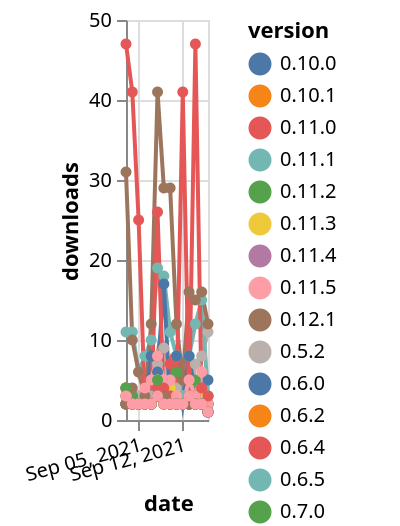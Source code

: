 {"$schema": "https://vega.github.io/schema/vega-lite/v5.json", "description": "A simple bar chart with embedded data.", "data": {"values": [{"date": "2021-09-03", "total": 1362, "delta": 3, "version": "0.11.3"}, {"date": "2021-09-04", "total": 1364, "delta": 2, "version": "0.11.3"}, {"date": "2021-09-05", "total": 1366, "delta": 2, "version": "0.11.3"}, {"date": "2021-09-06", "total": 1368, "delta": 2, "version": "0.11.3"}, {"date": "2021-09-07", "total": 1370, "delta": 2, "version": "0.11.3"}, {"date": "2021-09-08", "total": 1373, "delta": 3, "version": "0.11.3"}, {"date": "2021-09-09", "total": 1376, "delta": 3, "version": "0.11.3"}, {"date": "2021-09-10", "total": 1378, "delta": 2, "version": "0.11.3"}, {"date": "2021-09-11", "total": 1380, "delta": 2, "version": "0.11.3"}, {"date": "2021-09-12", "total": 1382, "delta": 2, "version": "0.11.3"}, {"date": "2021-09-13", "total": 1384, "delta": 2, "version": "0.11.3"}, {"date": "2021-09-14", "total": 1386, "delta": 2, "version": "0.11.3"}, {"date": "2021-09-15", "total": 1388, "delta": 2, "version": "0.11.3"}, {"date": "2021-09-16", "total": 1389, "delta": 1, "version": "0.11.3"}, {"date": "2021-09-03", "total": 2016, "delta": 2, "version": "0.6.4"}, {"date": "2021-09-04", "total": 2018, "delta": 2, "version": "0.6.4"}, {"date": "2021-09-05", "total": 2020, "delta": 2, "version": "0.6.4"}, {"date": "2021-09-06", "total": 2022, "delta": 2, "version": "0.6.4"}, {"date": "2021-09-07", "total": 2024, "delta": 2, "version": "0.6.4"}, {"date": "2021-09-08", "total": 2027, "delta": 3, "version": "0.6.4"}, {"date": "2021-09-09", "total": 2031, "delta": 4, "version": "0.6.4"}, {"date": "2021-09-10", "total": 2033, "delta": 2, "version": "0.6.4"}, {"date": "2021-09-11", "total": 2035, "delta": 2, "version": "0.6.4"}, {"date": "2021-09-12", "total": 2037, "delta": 2, "version": "0.6.4"}, {"date": "2021-09-13", "total": 2039, "delta": 2, "version": "0.6.4"}, {"date": "2021-09-14", "total": 2041, "delta": 2, "version": "0.6.4"}, {"date": "2021-09-15", "total": 2043, "delta": 2, "version": "0.6.4"}, {"date": "2021-09-16", "total": 2044, "delta": 1, "version": "0.6.4"}, {"date": "2021-09-03", "total": 1585, "delta": 2, "version": "0.10.1"}, {"date": "2021-09-04", "total": 1587, "delta": 2, "version": "0.10.1"}, {"date": "2021-09-05", "total": 1589, "delta": 2, "version": "0.10.1"}, {"date": "2021-09-06", "total": 1591, "delta": 2, "version": "0.10.1"}, {"date": "2021-09-07", "total": 1593, "delta": 2, "version": "0.10.1"}, {"date": "2021-09-08", "total": 1596, "delta": 3, "version": "0.10.1"}, {"date": "2021-09-09", "total": 1599, "delta": 3, "version": "0.10.1"}, {"date": "2021-09-10", "total": 1601, "delta": 2, "version": "0.10.1"}, {"date": "2021-09-11", "total": 1603, "delta": 2, "version": "0.10.1"}, {"date": "2021-09-12", "total": 1605, "delta": 2, "version": "0.10.1"}, {"date": "2021-09-13", "total": 1607, "delta": 2, "version": "0.10.1"}, {"date": "2021-09-14", "total": 1610, "delta": 3, "version": "0.10.1"}, {"date": "2021-09-15", "total": 1612, "delta": 2, "version": "0.10.1"}, {"date": "2021-09-16", "total": 1614, "delta": 2, "version": "0.10.1"}, {"date": "2021-09-03", "total": 1109, "delta": 2, "version": "1.1.3"}, {"date": "2021-09-04", "total": 1112, "delta": 3, "version": "1.1.3"}, {"date": "2021-09-05", "total": 1114, "delta": 2, "version": "1.1.3"}, {"date": "2021-09-06", "total": 1116, "delta": 2, "version": "1.1.3"}, {"date": "2021-09-07", "total": 1118, "delta": 2, "version": "1.1.3"}, {"date": "2021-09-08", "total": 1123, "delta": 5, "version": "1.1.3"}, {"date": "2021-09-09", "total": 1125, "delta": 2, "version": "1.1.3"}, {"date": "2021-09-10", "total": 1127, "delta": 2, "version": "1.1.3"}, {"date": "2021-09-11", "total": 1129, "delta": 2, "version": "1.1.3"}, {"date": "2021-09-12", "total": 1131, "delta": 2, "version": "1.1.3"}, {"date": "2021-09-13", "total": 1133, "delta": 2, "version": "1.1.3"}, {"date": "2021-09-14", "total": 1135, "delta": 2, "version": "1.1.3"}, {"date": "2021-09-15", "total": 1137, "delta": 2, "version": "1.1.3"}, {"date": "2021-09-16", "total": 1139, "delta": 2, "version": "1.1.3"}, {"date": "2021-09-03", "total": 1831, "delta": 3, "version": "0.9.2"}, {"date": "2021-09-04", "total": 1833, "delta": 2, "version": "0.9.2"}, {"date": "2021-09-05", "total": 1835, "delta": 2, "version": "0.9.2"}, {"date": "2021-09-06", "total": 1837, "delta": 2, "version": "0.9.2"}, {"date": "2021-09-07", "total": 1839, "delta": 2, "version": "0.9.2"}, {"date": "2021-09-08", "total": 1842, "delta": 3, "version": "0.9.2"}, {"date": "2021-09-09", "total": 1845, "delta": 3, "version": "0.9.2"}, {"date": "2021-09-10", "total": 1848, "delta": 3, "version": "0.9.2"}, {"date": "2021-09-11", "total": 1850, "delta": 2, "version": "0.9.2"}, {"date": "2021-09-12", "total": 1852, "delta": 2, "version": "0.9.2"}, {"date": "2021-09-13", "total": 1854, "delta": 2, "version": "0.9.2"}, {"date": "2021-09-14", "total": 1856, "delta": 2, "version": "0.9.2"}, {"date": "2021-09-15", "total": 1858, "delta": 2, "version": "0.9.2"}, {"date": "2021-09-16", "total": 1860, "delta": 2, "version": "0.9.2"}, {"date": "2021-09-03", "total": 2226, "delta": 3, "version": "0.5.2"}, {"date": "2021-09-04", "total": 2228, "delta": 2, "version": "0.5.2"}, {"date": "2021-09-05", "total": 2230, "delta": 2, "version": "0.5.2"}, {"date": "2021-09-06", "total": 2232, "delta": 2, "version": "0.5.2"}, {"date": "2021-09-07", "total": 2234, "delta": 2, "version": "0.5.2"}, {"date": "2021-09-08", "total": 2237, "delta": 3, "version": "0.5.2"}, {"date": "2021-09-09", "total": 2241, "delta": 4, "version": "0.5.2"}, {"date": "2021-09-10", "total": 2243, "delta": 2, "version": "0.5.2"}, {"date": "2021-09-11", "total": 2245, "delta": 2, "version": "0.5.2"}, {"date": "2021-09-12", "total": 2248, "delta": 3, "version": "0.5.2"}, {"date": "2021-09-13", "total": 2251, "delta": 3, "version": "0.5.2"}, {"date": "2021-09-14", "total": 2253, "delta": 2, "version": "0.5.2"}, {"date": "2021-09-15", "total": 2255, "delta": 2, "version": "0.5.2"}, {"date": "2021-09-16", "total": 2256, "delta": 1, "version": "0.5.2"}, {"date": "2021-09-03", "total": 1401, "delta": 2, "version": "0.11.4"}, {"date": "2021-09-04", "total": 1403, "delta": 2, "version": "0.11.4"}, {"date": "2021-09-05", "total": 1405, "delta": 2, "version": "0.11.4"}, {"date": "2021-09-06", "total": 1407, "delta": 2, "version": "0.11.4"}, {"date": "2021-09-07", "total": 1409, "delta": 2, "version": "0.11.4"}, {"date": "2021-09-08", "total": 1412, "delta": 3, "version": "0.11.4"}, {"date": "2021-09-09", "total": 1415, "delta": 3, "version": "0.11.4"}, {"date": "2021-09-10", "total": 1417, "delta": 2, "version": "0.11.4"}, {"date": "2021-09-11", "total": 1419, "delta": 2, "version": "0.11.4"}, {"date": "2021-09-12", "total": 1421, "delta": 2, "version": "0.11.4"}, {"date": "2021-09-13", "total": 1423, "delta": 2, "version": "0.11.4"}, {"date": "2021-09-14", "total": 1425, "delta": 2, "version": "0.11.4"}, {"date": "2021-09-15", "total": 1428, "delta": 3, "version": "0.11.4"}, {"date": "2021-09-16", "total": 1429, "delta": 1, "version": "0.11.4"}, {"date": "2021-09-03", "total": 371, "delta": 3, "version": "1.3.0"}, {"date": "2021-09-04", "total": 373, "delta": 2, "version": "1.3.0"}, {"date": "2021-09-05", "total": 375, "delta": 2, "version": "1.3.0"}, {"date": "2021-09-06", "total": 377, "delta": 2, "version": "1.3.0"}, {"date": "2021-09-07", "total": 379, "delta": 2, "version": "1.3.0"}, {"date": "2021-09-08", "total": 382, "delta": 3, "version": "1.3.0"}, {"date": "2021-09-09", "total": 384, "delta": 2, "version": "1.3.0"}, {"date": "2021-09-10", "total": 386, "delta": 2, "version": "1.3.0"}, {"date": "2021-09-11", "total": 388, "delta": 2, "version": "1.3.0"}, {"date": "2021-09-12", "total": 390, "delta": 2, "version": "1.3.0"}, {"date": "2021-09-13", "total": 392, "delta": 2, "version": "1.3.0"}, {"date": "2021-09-14", "total": 394, "delta": 2, "version": "1.3.0"}, {"date": "2021-09-15", "total": 396, "delta": 2, "version": "1.3.0"}, {"date": "2021-09-16", "total": 397, "delta": 1, "version": "1.3.0"}, {"date": "2021-09-03", "total": 2582, "delta": 4, "version": "1.0.1"}, {"date": "2021-09-04", "total": 2584, "delta": 2, "version": "1.0.1"}, {"date": "2021-09-05", "total": 2586, "delta": 2, "version": "1.0.1"}, {"date": "2021-09-06", "total": 2588, "delta": 2, "version": "1.0.1"}, {"date": "2021-09-07", "total": 2590, "delta": 2, "version": "1.0.1"}, {"date": "2021-09-08", "total": 2593, "delta": 3, "version": "1.0.1"}, {"date": "2021-09-09", "total": 2596, "delta": 3, "version": "1.0.1"}, {"date": "2021-09-10", "total": 2603, "delta": 7, "version": "1.0.1"}, {"date": "2021-09-11", "total": 2605, "delta": 2, "version": "1.0.1"}, {"date": "2021-09-12", "total": 2607, "delta": 2, "version": "1.0.1"}, {"date": "2021-09-13", "total": 2609, "delta": 2, "version": "1.0.1"}, {"date": "2021-09-14", "total": 2611, "delta": 2, "version": "1.0.1"}, {"date": "2021-09-15", "total": 2613, "delta": 2, "version": "1.0.1"}, {"date": "2021-09-16", "total": 2614, "delta": 1, "version": "1.0.1"}, {"date": "2021-09-03", "total": 1115, "delta": 2, "version": "1.0.0"}, {"date": "2021-09-04", "total": 1117, "delta": 2, "version": "1.0.0"}, {"date": "2021-09-05", "total": 1119, "delta": 2, "version": "1.0.0"}, {"date": "2021-09-06", "total": 1121, "delta": 2, "version": "1.0.0"}, {"date": "2021-09-07", "total": 1123, "delta": 2, "version": "1.0.0"}, {"date": "2021-09-08", "total": 1126, "delta": 3, "version": "1.0.0"}, {"date": "2021-09-09", "total": 1129, "delta": 3, "version": "1.0.0"}, {"date": "2021-09-10", "total": 1131, "delta": 2, "version": "1.0.0"}, {"date": "2021-09-11", "total": 1133, "delta": 2, "version": "1.0.0"}, {"date": "2021-09-12", "total": 1135, "delta": 2, "version": "1.0.0"}, {"date": "2021-09-13", "total": 1137, "delta": 2, "version": "1.0.0"}, {"date": "2021-09-14", "total": 1139, "delta": 2, "version": "1.0.0"}, {"date": "2021-09-15", "total": 1141, "delta": 2, "version": "1.0.0"}, {"date": "2021-09-16", "total": 1142, "delta": 1, "version": "1.0.0"}, {"date": "2021-09-03", "total": 2281, "delta": 2, "version": "0.7.0"}, {"date": "2021-09-04", "total": 2283, "delta": 2, "version": "0.7.0"}, {"date": "2021-09-05", "total": 2285, "delta": 2, "version": "0.7.0"}, {"date": "2021-09-06", "total": 2287, "delta": 2, "version": "0.7.0"}, {"date": "2021-09-07", "total": 2290, "delta": 3, "version": "0.7.0"}, {"date": "2021-09-08", "total": 2294, "delta": 4, "version": "0.7.0"}, {"date": "2021-09-09", "total": 2298, "delta": 4, "version": "0.7.0"}, {"date": "2021-09-10", "total": 2300, "delta": 2, "version": "0.7.0"}, {"date": "2021-09-11", "total": 2302, "delta": 2, "version": "0.7.0"}, {"date": "2021-09-12", "total": 2304, "delta": 2, "version": "0.7.0"}, {"date": "2021-09-13", "total": 2306, "delta": 2, "version": "0.7.0"}, {"date": "2021-09-14", "total": 2308, "delta": 2, "version": "0.7.0"}, {"date": "2021-09-15", "total": 2310, "delta": 2, "version": "0.7.0"}, {"date": "2021-09-16", "total": 2313, "delta": 3, "version": "0.7.0"}, {"date": "2021-09-03", "total": 513, "delta": 3, "version": "1.3.3"}, {"date": "2021-09-04", "total": 515, "delta": 2, "version": "1.3.3"}, {"date": "2021-09-05", "total": 517, "delta": 2, "version": "1.3.3"}, {"date": "2021-09-06", "total": 520, "delta": 3, "version": "1.3.3"}, {"date": "2021-09-07", "total": 522, "delta": 2, "version": "1.3.3"}, {"date": "2021-09-08", "total": 525, "delta": 3, "version": "1.3.3"}, {"date": "2021-09-09", "total": 527, "delta": 2, "version": "1.3.3"}, {"date": "2021-09-10", "total": 529, "delta": 2, "version": "1.3.3"}, {"date": "2021-09-11", "total": 532, "delta": 3, "version": "1.3.3"}, {"date": "2021-09-12", "total": 534, "delta": 2, "version": "1.3.3"}, {"date": "2021-09-13", "total": 536, "delta": 2, "version": "1.3.3"}, {"date": "2021-09-14", "total": 538, "delta": 2, "version": "1.3.3"}, {"date": "2021-09-15", "total": 540, "delta": 2, "version": "1.3.3"}, {"date": "2021-09-16", "total": 541, "delta": 1, "version": "1.3.3"}, {"date": "2021-09-03", "total": 2178, "delta": 3, "version": "0.8.1"}, {"date": "2021-09-04", "total": 2180, "delta": 2, "version": "0.8.1"}, {"date": "2021-09-05", "total": 2182, "delta": 2, "version": "0.8.1"}, {"date": "2021-09-06", "total": 2184, "delta": 2, "version": "0.8.1"}, {"date": "2021-09-07", "total": 2186, "delta": 2, "version": "0.8.1"}, {"date": "2021-09-08", "total": 2190, "delta": 4, "version": "0.8.1"}, {"date": "2021-09-09", "total": 2194, "delta": 4, "version": "0.8.1"}, {"date": "2021-09-10", "total": 2196, "delta": 2, "version": "0.8.1"}, {"date": "2021-09-11", "total": 2198, "delta": 2, "version": "0.8.1"}, {"date": "2021-09-12", "total": 2200, "delta": 2, "version": "0.8.1"}, {"date": "2021-09-13", "total": 2202, "delta": 2, "version": "0.8.1"}, {"date": "2021-09-14", "total": 2204, "delta": 2, "version": "0.8.1"}, {"date": "2021-09-15", "total": 2207, "delta": 3, "version": "0.8.1"}, {"date": "2021-09-16", "total": 2209, "delta": 2, "version": "0.8.1"}, {"date": "2021-09-03", "total": 2139, "delta": 2, "version": "0.12.1"}, {"date": "2021-09-04", "total": 2141, "delta": 2, "version": "0.12.1"}, {"date": "2021-09-05", "total": 2143, "delta": 2, "version": "0.12.1"}, {"date": "2021-09-06", "total": 2145, "delta": 2, "version": "0.12.1"}, {"date": "2021-09-07", "total": 2147, "delta": 2, "version": "0.12.1"}, {"date": "2021-09-08", "total": 2150, "delta": 3, "version": "0.12.1"}, {"date": "2021-09-09", "total": 2153, "delta": 3, "version": "0.12.1"}, {"date": "2021-09-10", "total": 2155, "delta": 2, "version": "0.12.1"}, {"date": "2021-09-11", "total": 2157, "delta": 2, "version": "0.12.1"}, {"date": "2021-09-12", "total": 2159, "delta": 2, "version": "0.12.1"}, {"date": "2021-09-13", "total": 2161, "delta": 2, "version": "0.12.1"}, {"date": "2021-09-14", "total": 2164, "delta": 3, "version": "0.12.1"}, {"date": "2021-09-15", "total": 2168, "delta": 4, "version": "0.12.1"}, {"date": "2021-09-16", "total": 2170, "delta": 2, "version": "0.12.1"}, {"date": "2021-09-03", "total": 1574, "delta": 2, "version": "0.11.2"}, {"date": "2021-09-04", "total": 1576, "delta": 2, "version": "0.11.2"}, {"date": "2021-09-05", "total": 1578, "delta": 2, "version": "0.11.2"}, {"date": "2021-09-06", "total": 1580, "delta": 2, "version": "0.11.2"}, {"date": "2021-09-07", "total": 1582, "delta": 2, "version": "0.11.2"}, {"date": "2021-09-08", "total": 1585, "delta": 3, "version": "0.11.2"}, {"date": "2021-09-09", "total": 1588, "delta": 3, "version": "0.11.2"}, {"date": "2021-09-10", "total": 1590, "delta": 2, "version": "0.11.2"}, {"date": "2021-09-11", "total": 1592, "delta": 2, "version": "0.11.2"}, {"date": "2021-09-12", "total": 1594, "delta": 2, "version": "0.11.2"}, {"date": "2021-09-13", "total": 1596, "delta": 2, "version": "0.11.2"}, {"date": "2021-09-14", "total": 1598, "delta": 2, "version": "0.11.2"}, {"date": "2021-09-15", "total": 1601, "delta": 3, "version": "0.11.2"}, {"date": "2021-09-16", "total": 1602, "delta": 1, "version": "0.11.2"}, {"date": "2021-09-03", "total": 532, "delta": 3, "version": "1.4.1"}, {"date": "2021-09-04", "total": 535, "delta": 3, "version": "1.4.1"}, {"date": "2021-09-05", "total": 538, "delta": 3, "version": "1.4.1"}, {"date": "2021-09-06", "total": 540, "delta": 2, "version": "1.4.1"}, {"date": "2021-09-07", "total": 542, "delta": 2, "version": "1.4.1"}, {"date": "2021-09-08", "total": 547, "delta": 5, "version": "1.4.1"}, {"date": "2021-09-09", "total": 550, "delta": 3, "version": "1.4.1"}, {"date": "2021-09-10", "total": 552, "delta": 2, "version": "1.4.1"}, {"date": "2021-09-11", "total": 554, "delta": 2, "version": "1.4.1"}, {"date": "2021-09-12", "total": 556, "delta": 2, "version": "1.4.1"}, {"date": "2021-09-13", "total": 558, "delta": 2, "version": "1.4.1"}, {"date": "2021-09-14", "total": 560, "delta": 2, "version": "1.4.1"}, {"date": "2021-09-15", "total": 563, "delta": 3, "version": "1.4.1"}, {"date": "2021-09-16", "total": 565, "delta": 2, "version": "1.4.1"}, {"date": "2021-09-03", "total": 2355, "delta": 2, "version": "0.10.0"}, {"date": "2021-09-04", "total": 2357, "delta": 2, "version": "0.10.0"}, {"date": "2021-09-05", "total": 2359, "delta": 2, "version": "0.10.0"}, {"date": "2021-09-06", "total": 2361, "delta": 2, "version": "0.10.0"}, {"date": "2021-09-07", "total": 2364, "delta": 3, "version": "0.10.0"}, {"date": "2021-09-08", "total": 2368, "delta": 4, "version": "0.10.0"}, {"date": "2021-09-09", "total": 2372, "delta": 4, "version": "0.10.0"}, {"date": "2021-09-10", "total": 2374, "delta": 2, "version": "0.10.0"}, {"date": "2021-09-11", "total": 2376, "delta": 2, "version": "0.10.0"}, {"date": "2021-09-12", "total": 2378, "delta": 2, "version": "0.10.0"}, {"date": "2021-09-13", "total": 2380, "delta": 2, "version": "0.10.0"}, {"date": "2021-09-14", "total": 2382, "delta": 2, "version": "0.10.0"}, {"date": "2021-09-15", "total": 2384, "delta": 2, "version": "0.10.0"}, {"date": "2021-09-16", "total": 2389, "delta": 5, "version": "0.10.0"}, {"date": "2021-09-03", "total": 1042, "delta": 4, "version": "1.2.2"}, {"date": "2021-09-04", "total": 1045, "delta": 3, "version": "1.2.2"}, {"date": "2021-09-05", "total": 1048, "delta": 3, "version": "1.2.2"}, {"date": "2021-09-06", "total": 1050, "delta": 2, "version": "1.2.2"}, {"date": "2021-09-07", "total": 1053, "delta": 3, "version": "1.2.2"}, {"date": "2021-09-08", "total": 1060, "delta": 7, "version": "1.2.2"}, {"date": "2021-09-09", "total": 1069, "delta": 9, "version": "1.2.2"}, {"date": "2021-09-10", "total": 1072, "delta": 3, "version": "1.2.2"}, {"date": "2021-09-11", "total": 1076, "delta": 4, "version": "1.2.2"}, {"date": "2021-09-12", "total": 1079, "delta": 3, "version": "1.2.2"}, {"date": "2021-09-13", "total": 1081, "delta": 2, "version": "1.2.2"}, {"date": "2021-09-14", "total": 1088, "delta": 7, "version": "1.2.2"}, {"date": "2021-09-15", "total": 1096, "delta": 8, "version": "1.2.2"}, {"date": "2021-09-16", "total": 1107, "delta": 11, "version": "1.2.2"}, {"date": "2021-09-03", "total": 497, "delta": 2, "version": "1.2.5"}, {"date": "2021-09-04", "total": 499, "delta": 2, "version": "1.2.5"}, {"date": "2021-09-05", "total": 501, "delta": 2, "version": "1.2.5"}, {"date": "2021-09-06", "total": 503, "delta": 2, "version": "1.2.5"}, {"date": "2021-09-07", "total": 505, "delta": 2, "version": "1.2.5"}, {"date": "2021-09-08", "total": 508, "delta": 3, "version": "1.2.5"}, {"date": "2021-09-09", "total": 510, "delta": 2, "version": "1.2.5"}, {"date": "2021-09-10", "total": 512, "delta": 2, "version": "1.2.5"}, {"date": "2021-09-11", "total": 514, "delta": 2, "version": "1.2.5"}, {"date": "2021-09-12", "total": 516, "delta": 2, "version": "1.2.5"}, {"date": "2021-09-13", "total": 518, "delta": 2, "version": "1.2.5"}, {"date": "2021-09-14", "total": 520, "delta": 2, "version": "1.2.5"}, {"date": "2021-09-15", "total": 522, "delta": 2, "version": "1.2.5"}, {"date": "2021-09-16", "total": 523, "delta": 1, "version": "1.2.5"}, {"date": "2021-09-03", "total": 2106, "delta": 2, "version": "0.6.2"}, {"date": "2021-09-04", "total": 2108, "delta": 2, "version": "0.6.2"}, {"date": "2021-09-05", "total": 2110, "delta": 2, "version": "0.6.2"}, {"date": "2021-09-06", "total": 2112, "delta": 2, "version": "0.6.2"}, {"date": "2021-09-07", "total": 2114, "delta": 2, "version": "0.6.2"}, {"date": "2021-09-08", "total": 2117, "delta": 3, "version": "0.6.2"}, {"date": "2021-09-09", "total": 2120, "delta": 3, "version": "0.6.2"}, {"date": "2021-09-10", "total": 2122, "delta": 2, "version": "0.6.2"}, {"date": "2021-09-11", "total": 2124, "delta": 2, "version": "0.6.2"}, {"date": "2021-09-12", "total": 2126, "delta": 2, "version": "0.6.2"}, {"date": "2021-09-13", "total": 2128, "delta": 2, "version": "0.6.2"}, {"date": "2021-09-14", "total": 2130, "delta": 2, "version": "0.6.2"}, {"date": "2021-09-15", "total": 2132, "delta": 2, "version": "0.6.2"}, {"date": "2021-09-16", "total": 2133, "delta": 1, "version": "0.6.2"}, {"date": "2021-09-03", "total": 7182, "delta": 11, "version": "1.0.3"}, {"date": "2021-09-04", "total": 7193, "delta": 11, "version": "1.0.3"}, {"date": "2021-09-05", "total": 7199, "delta": 6, "version": "1.0.3"}, {"date": "2021-09-06", "total": 7207, "delta": 8, "version": "1.0.3"}, {"date": "2021-09-07", "total": 7217, "delta": 10, "version": "1.0.3"}, {"date": "2021-09-08", "total": 7236, "delta": 19, "version": "1.0.3"}, {"date": "2021-09-09", "total": 7254, "delta": 18, "version": "1.0.3"}, {"date": "2021-09-10", "total": 7265, "delta": 11, "version": "1.0.3"}, {"date": "2021-09-11", "total": 7273, "delta": 8, "version": "1.0.3"}, {"date": "2021-09-12", "total": 7276, "delta": 3, "version": "1.0.3"}, {"date": "2021-09-13", "total": 7284, "delta": 8, "version": "1.0.3"}, {"date": "2021-09-14", "total": 7296, "delta": 12, "version": "1.0.3"}, {"date": "2021-09-15", "total": 7311, "delta": 15, "version": "1.0.3"}, {"date": "2021-09-16", "total": 7314, "delta": 3, "version": "1.0.3"}, {"date": "2021-09-03", "total": 2158, "delta": 3, "version": "0.7.1"}, {"date": "2021-09-04", "total": 2160, "delta": 2, "version": "0.7.1"}, {"date": "2021-09-05", "total": 2162, "delta": 2, "version": "0.7.1"}, {"date": "2021-09-06", "total": 2164, "delta": 2, "version": "0.7.1"}, {"date": "2021-09-07", "total": 2166, "delta": 2, "version": "0.7.1"}, {"date": "2021-09-08", "total": 2169, "delta": 3, "version": "0.7.1"}, {"date": "2021-09-09", "total": 2172, "delta": 3, "version": "0.7.1"}, {"date": "2021-09-10", "total": 2174, "delta": 2, "version": "0.7.1"}, {"date": "2021-09-11", "total": 2176, "delta": 2, "version": "0.7.1"}, {"date": "2021-09-12", "total": 2178, "delta": 2, "version": "0.7.1"}, {"date": "2021-09-13", "total": 2180, "delta": 2, "version": "0.7.1"}, {"date": "2021-09-14", "total": 2182, "delta": 2, "version": "0.7.1"}, {"date": "2021-09-15", "total": 2185, "delta": 3, "version": "0.7.1"}, {"date": "2021-09-16", "total": 2186, "delta": 1, "version": "0.7.1"}, {"date": "2021-09-03", "total": 1697, "delta": 2, "version": "0.9.1"}, {"date": "2021-09-04", "total": 1699, "delta": 2, "version": "0.9.1"}, {"date": "2021-09-05", "total": 1701, "delta": 2, "version": "0.9.1"}, {"date": "2021-09-06", "total": 1703, "delta": 2, "version": "0.9.1"}, {"date": "2021-09-07", "total": 1705, "delta": 2, "version": "0.9.1"}, {"date": "2021-09-08", "total": 1708, "delta": 3, "version": "0.9.1"}, {"date": "2021-09-09", "total": 1711, "delta": 3, "version": "0.9.1"}, {"date": "2021-09-10", "total": 1713, "delta": 2, "version": "0.9.1"}, {"date": "2021-09-11", "total": 1715, "delta": 2, "version": "0.9.1"}, {"date": "2021-09-12", "total": 1717, "delta": 2, "version": "0.9.1"}, {"date": "2021-09-13", "total": 1719, "delta": 2, "version": "0.9.1"}, {"date": "2021-09-14", "total": 1721, "delta": 2, "version": "0.9.1"}, {"date": "2021-09-15", "total": 1723, "delta": 2, "version": "0.9.1"}, {"date": "2021-09-16", "total": 1725, "delta": 2, "version": "0.9.1"}, {"date": "2021-09-03", "total": 1795, "delta": 2, "version": "0.8.0"}, {"date": "2021-09-04", "total": 1797, "delta": 2, "version": "0.8.0"}, {"date": "2021-09-05", "total": 1799, "delta": 2, "version": "0.8.0"}, {"date": "2021-09-06", "total": 1801, "delta": 2, "version": "0.8.0"}, {"date": "2021-09-07", "total": 1803, "delta": 2, "version": "0.8.0"}, {"date": "2021-09-08", "total": 1806, "delta": 3, "version": "0.8.0"}, {"date": "2021-09-09", "total": 1809, "delta": 3, "version": "0.8.0"}, {"date": "2021-09-10", "total": 1811, "delta": 2, "version": "0.8.0"}, {"date": "2021-09-11", "total": 1813, "delta": 2, "version": "0.8.0"}, {"date": "2021-09-12", "total": 1815, "delta": 2, "version": "0.8.0"}, {"date": "2021-09-13", "total": 1817, "delta": 2, "version": "0.8.0"}, {"date": "2021-09-14", "total": 1819, "delta": 2, "version": "0.8.0"}, {"date": "2021-09-15", "total": 1821, "delta": 2, "version": "0.8.0"}, {"date": "2021-09-16", "total": 1822, "delta": 1, "version": "0.8.0"}, {"date": "2021-09-03", "total": 1089, "delta": 31, "version": "1.4.3"}, {"date": "2021-09-04", "total": 1099, "delta": 10, "version": "1.4.3"}, {"date": "2021-09-05", "total": 1105, "delta": 6, "version": "1.4.3"}, {"date": "2021-09-06", "total": 1108, "delta": 3, "version": "1.4.3"}, {"date": "2021-09-07", "total": 1120, "delta": 12, "version": "1.4.3"}, {"date": "2021-09-08", "total": 1161, "delta": 41, "version": "1.4.3"}, {"date": "2021-09-09", "total": 1190, "delta": 29, "version": "1.4.3"}, {"date": "2021-09-10", "total": 1219, "delta": 29, "version": "1.4.3"}, {"date": "2021-09-11", "total": 1231, "delta": 12, "version": "1.4.3"}, {"date": "2021-09-12", "total": 1236, "delta": 5, "version": "1.4.3"}, {"date": "2021-09-13", "total": 1252, "delta": 16, "version": "1.4.3"}, {"date": "2021-09-14", "total": 1267, "delta": 15, "version": "1.4.3"}, {"date": "2021-09-15", "total": 1283, "delta": 16, "version": "1.4.3"}, {"date": "2021-09-16", "total": 1295, "delta": 12, "version": "1.4.3"}, {"date": "2021-09-03", "total": 1285, "delta": 3, "version": "1.2.3"}, {"date": "2021-09-04", "total": 1288, "delta": 3, "version": "1.2.3"}, {"date": "2021-09-05", "total": 1290, "delta": 2, "version": "1.2.3"}, {"date": "2021-09-06", "total": 1292, "delta": 2, "version": "1.2.3"}, {"date": "2021-09-07", "total": 1300, "delta": 8, "version": "1.2.3"}, {"date": "2021-09-08", "total": 1306, "delta": 6, "version": "1.2.3"}, {"date": "2021-09-09", "total": 1323, "delta": 17, "version": "1.2.3"}, {"date": "2021-09-10", "total": 1325, "delta": 2, "version": "1.2.3"}, {"date": "2021-09-11", "total": 1333, "delta": 8, "version": "1.2.3"}, {"date": "2021-09-12", "total": 1335, "delta": 2, "version": "1.2.3"}, {"date": "2021-09-13", "total": 1343, "delta": 8, "version": "1.2.3"}, {"date": "2021-09-14", "total": 1346, "delta": 3, "version": "1.2.3"}, {"date": "2021-09-15", "total": 1349, "delta": 3, "version": "1.2.3"}, {"date": "2021-09-16", "total": 1350, "delta": 1, "version": "1.2.3"}, {"date": "2021-09-03", "total": 749, "delta": 4, "version": "1.3.2"}, {"date": "2021-09-04", "total": 752, "delta": 3, "version": "1.3.2"}, {"date": "2021-09-05", "total": 754, "delta": 2, "version": "1.3.2"}, {"date": "2021-09-06", "total": 756, "delta": 2, "version": "1.3.2"}, {"date": "2021-09-07", "total": 758, "delta": 2, "version": "1.3.2"}, {"date": "2021-09-08", "total": 761, "delta": 3, "version": "1.3.2"}, {"date": "2021-09-09", "total": 763, "delta": 2, "version": "1.3.2"}, {"date": "2021-09-10", "total": 765, "delta": 2, "version": "1.3.2"}, {"date": "2021-09-11", "total": 771, "delta": 6, "version": "1.3.2"}, {"date": "2021-09-12", "total": 773, "delta": 2, "version": "1.3.2"}, {"date": "2021-09-13", "total": 776, "delta": 3, "version": "1.3.2"}, {"date": "2021-09-14", "total": 781, "delta": 5, "version": "1.3.2"}, {"date": "2021-09-15", "total": 783, "delta": 2, "version": "1.3.2"}, {"date": "2021-09-16", "total": 784, "delta": 1, "version": "1.3.2"}, {"date": "2021-09-03", "total": 1018, "delta": 4, "version": "1.2.0"}, {"date": "2021-09-04", "total": 1020, "delta": 2, "version": "1.2.0"}, {"date": "2021-09-05", "total": 1022, "delta": 2, "version": "1.2.0"}, {"date": "2021-09-06", "total": 1024, "delta": 2, "version": "1.2.0"}, {"date": "2021-09-07", "total": 1026, "delta": 2, "version": "1.2.0"}, {"date": "2021-09-08", "total": 1031, "delta": 5, "version": "1.2.0"}, {"date": "2021-09-09", "total": 1033, "delta": 2, "version": "1.2.0"}, {"date": "2021-09-10", "total": 1035, "delta": 2, "version": "1.2.0"}, {"date": "2021-09-11", "total": 1037, "delta": 2, "version": "1.2.0"}, {"date": "2021-09-12", "total": 1039, "delta": 2, "version": "1.2.0"}, {"date": "2021-09-13", "total": 1041, "delta": 2, "version": "1.2.0"}, {"date": "2021-09-14", "total": 1043, "delta": 2, "version": "1.2.0"}, {"date": "2021-09-15", "total": 1045, "delta": 2, "version": "1.2.0"}, {"date": "2021-09-16", "total": 1046, "delta": 1, "version": "1.2.0"}, {"date": "2021-09-03", "total": 983, "delta": 3, "version": "1.1.2"}, {"date": "2021-09-04", "total": 985, "delta": 2, "version": "1.1.2"}, {"date": "2021-09-05", "total": 987, "delta": 2, "version": "1.1.2"}, {"date": "2021-09-06", "total": 989, "delta": 2, "version": "1.1.2"}, {"date": "2021-09-07", "total": 991, "delta": 2, "version": "1.1.2"}, {"date": "2021-09-08", "total": 996, "delta": 5, "version": "1.1.2"}, {"date": "2021-09-09", "total": 998, "delta": 2, "version": "1.1.2"}, {"date": "2021-09-10", "total": 1002, "delta": 4, "version": "1.1.2"}, {"date": "2021-09-11", "total": 1005, "delta": 3, "version": "1.1.2"}, {"date": "2021-09-12", "total": 1007, "delta": 2, "version": "1.1.2"}, {"date": "2021-09-13", "total": 1009, "delta": 2, "version": "1.1.2"}, {"date": "2021-09-14", "total": 1012, "delta": 3, "version": "1.1.2"}, {"date": "2021-09-15", "total": 1015, "delta": 3, "version": "1.1.2"}, {"date": "2021-09-16", "total": 1017, "delta": 2, "version": "1.1.2"}, {"date": "2021-09-03", "total": 1797, "delta": 4, "version": "1.2.1"}, {"date": "2021-09-04", "total": 1801, "delta": 4, "version": "1.2.1"}, {"date": "2021-09-05", "total": 1803, "delta": 2, "version": "1.2.1"}, {"date": "2021-09-06", "total": 1805, "delta": 2, "version": "1.2.1"}, {"date": "2021-09-07", "total": 1807, "delta": 2, "version": "1.2.1"}, {"date": "2021-09-08", "total": 1815, "delta": 8, "version": "1.2.1"}, {"date": "2021-09-09", "total": 1817, "delta": 2, "version": "1.2.1"}, {"date": "2021-09-10", "total": 1819, "delta": 2, "version": "1.2.1"}, {"date": "2021-09-11", "total": 1821, "delta": 2, "version": "1.2.1"}, {"date": "2021-09-12", "total": 1823, "delta": 2, "version": "1.2.1"}, {"date": "2021-09-13", "total": 1825, "delta": 2, "version": "1.2.1"}, {"date": "2021-09-14", "total": 1828, "delta": 3, "version": "1.2.1"}, {"date": "2021-09-15", "total": 1830, "delta": 2, "version": "1.2.1"}, {"date": "2021-09-16", "total": 1832, "delta": 2, "version": "1.2.1"}, {"date": "2021-09-03", "total": 1983, "delta": 2, "version": "0.6.5"}, {"date": "2021-09-04", "total": 1985, "delta": 2, "version": "0.6.5"}, {"date": "2021-09-05", "total": 1987, "delta": 2, "version": "0.6.5"}, {"date": "2021-09-06", "total": 1989, "delta": 2, "version": "0.6.5"}, {"date": "2021-09-07", "total": 1991, "delta": 2, "version": "0.6.5"}, {"date": "2021-09-08", "total": 1994, "delta": 3, "version": "0.6.5"}, {"date": "2021-09-09", "total": 1997, "delta": 3, "version": "0.6.5"}, {"date": "2021-09-10", "total": 2000, "delta": 3, "version": "0.6.5"}, {"date": "2021-09-11", "total": 2002, "delta": 2, "version": "0.6.5"}, {"date": "2021-09-12", "total": 2004, "delta": 2, "version": "0.6.5"}, {"date": "2021-09-13", "total": 2006, "delta": 2, "version": "0.6.5"}, {"date": "2021-09-14", "total": 2008, "delta": 2, "version": "0.6.5"}, {"date": "2021-09-15", "total": 2010, "delta": 2, "version": "0.6.5"}, {"date": "2021-09-16", "total": 2011, "delta": 1, "version": "0.6.5"}, {"date": "2021-09-03", "total": 1525, "delta": 2, "version": "0.11.1"}, {"date": "2021-09-04", "total": 1527, "delta": 2, "version": "0.11.1"}, {"date": "2021-09-05", "total": 1529, "delta": 2, "version": "0.11.1"}, {"date": "2021-09-06", "total": 1531, "delta": 2, "version": "0.11.1"}, {"date": "2021-09-07", "total": 1533, "delta": 2, "version": "0.11.1"}, {"date": "2021-09-08", "total": 1536, "delta": 3, "version": "0.11.1"}, {"date": "2021-09-09", "total": 1539, "delta": 3, "version": "0.11.1"}, {"date": "2021-09-10", "total": 1541, "delta": 2, "version": "0.11.1"}, {"date": "2021-09-11", "total": 1543, "delta": 2, "version": "0.11.1"}, {"date": "2021-09-12", "total": 1545, "delta": 2, "version": "0.11.1"}, {"date": "2021-09-13", "total": 1547, "delta": 2, "version": "0.11.1"}, {"date": "2021-09-14", "total": 1549, "delta": 2, "version": "0.11.1"}, {"date": "2021-09-15", "total": 1551, "delta": 2, "version": "0.11.1"}, {"date": "2021-09-16", "total": 1552, "delta": 1, "version": "0.11.1"}, {"date": "2021-09-03", "total": 2268, "delta": 47, "version": "1.2.6"}, {"date": "2021-09-04", "total": 2309, "delta": 41, "version": "1.2.6"}, {"date": "2021-09-05", "total": 2334, "delta": 25, "version": "1.2.6"}, {"date": "2021-09-06", "total": 2336, "delta": 2, "version": "1.2.6"}, {"date": "2021-09-07", "total": 2338, "delta": 2, "version": "1.2.6"}, {"date": "2021-09-08", "total": 2364, "delta": 26, "version": "1.2.6"}, {"date": "2021-09-09", "total": 2366, "delta": 2, "version": "1.2.6"}, {"date": "2021-09-10", "total": 2369, "delta": 3, "version": "1.2.6"}, {"date": "2021-09-11", "total": 2371, "delta": 2, "version": "1.2.6"}, {"date": "2021-09-12", "total": 2412, "delta": 41, "version": "1.2.6"}, {"date": "2021-09-13", "total": 2414, "delta": 2, "version": "1.2.6"}, {"date": "2021-09-14", "total": 2461, "delta": 47, "version": "1.2.6"}, {"date": "2021-09-15", "total": 2463, "delta": 2, "version": "1.2.6"}, {"date": "2021-09-16", "total": 2464, "delta": 1, "version": "1.2.6"}, {"date": "2021-09-03", "total": 3598, "delta": 3, "version": "0.11.5"}, {"date": "2021-09-04", "total": 3600, "delta": 2, "version": "0.11.5"}, {"date": "2021-09-05", "total": 3602, "delta": 2, "version": "0.11.5"}, {"date": "2021-09-06", "total": 3606, "delta": 4, "version": "0.11.5"}, {"date": "2021-09-07", "total": 3611, "delta": 5, "version": "0.11.5"}, {"date": "2021-09-08", "total": 3619, "delta": 8, "version": "0.11.5"}, {"date": "2021-09-09", "total": 3624, "delta": 5, "version": "0.11.5"}, {"date": "2021-09-10", "total": 3629, "delta": 5, "version": "0.11.5"}, {"date": "2021-09-11", "total": 3632, "delta": 3, "version": "0.11.5"}, {"date": "2021-09-12", "total": 3634, "delta": 2, "version": "0.11.5"}, {"date": "2021-09-13", "total": 3639, "delta": 5, "version": "0.11.5"}, {"date": "2021-09-14", "total": 3642, "delta": 3, "version": "0.11.5"}, {"date": "2021-09-15", "total": 3648, "delta": 6, "version": "0.11.5"}, {"date": "2021-09-16", "total": 3650, "delta": 2, "version": "0.11.5"}, {"date": "2021-09-03", "total": 2137, "delta": 2, "version": "0.6.0"}, {"date": "2021-09-04", "total": 2139, "delta": 2, "version": "0.6.0"}, {"date": "2021-09-05", "total": 2141, "delta": 2, "version": "0.6.0"}, {"date": "2021-09-06", "total": 2143, "delta": 2, "version": "0.6.0"}, {"date": "2021-09-07", "total": 2145, "delta": 2, "version": "0.6.0"}, {"date": "2021-09-08", "total": 2148, "delta": 3, "version": "0.6.0"}, {"date": "2021-09-09", "total": 2151, "delta": 3, "version": "0.6.0"}, {"date": "2021-09-10", "total": 2153, "delta": 2, "version": "0.6.0"}, {"date": "2021-09-11", "total": 2155, "delta": 2, "version": "0.6.0"}, {"date": "2021-09-12", "total": 2157, "delta": 2, "version": "0.6.0"}, {"date": "2021-09-13", "total": 2159, "delta": 2, "version": "0.6.0"}, {"date": "2021-09-14", "total": 2161, "delta": 2, "version": "0.6.0"}, {"date": "2021-09-15", "total": 2163, "delta": 2, "version": "0.6.0"}, {"date": "2021-09-16", "total": 2164, "delta": 1, "version": "0.6.0"}, {"date": "2021-09-03", "total": 1775, "delta": 2, "version": "0.11.0"}, {"date": "2021-09-04", "total": 1777, "delta": 2, "version": "0.11.0"}, {"date": "2021-09-05", "total": 1779, "delta": 2, "version": "0.11.0"}, {"date": "2021-09-06", "total": 1781, "delta": 2, "version": "0.11.0"}, {"date": "2021-09-07", "total": 1783, "delta": 2, "version": "0.11.0"}, {"date": "2021-09-08", "total": 1787, "delta": 4, "version": "0.11.0"}, {"date": "2021-09-09", "total": 1791, "delta": 4, "version": "0.11.0"}, {"date": "2021-09-10", "total": 1793, "delta": 2, "version": "0.11.0"}, {"date": "2021-09-11", "total": 1795, "delta": 2, "version": "0.11.0"}, {"date": "2021-09-12", "total": 1797, "delta": 2, "version": "0.11.0"}, {"date": "2021-09-13", "total": 1799, "delta": 2, "version": "0.11.0"}, {"date": "2021-09-14", "total": 1801, "delta": 2, "version": "0.11.0"}, {"date": "2021-09-15", "total": 1805, "delta": 4, "version": "0.11.0"}, {"date": "2021-09-16", "total": 1808, "delta": 3, "version": "0.11.0"}, {"date": "2021-09-03", "total": 841, "delta": 4, "version": "1.1.1"}, {"date": "2021-09-04", "total": 843, "delta": 2, "version": "1.1.1"}, {"date": "2021-09-05", "total": 845, "delta": 2, "version": "1.1.1"}, {"date": "2021-09-06", "total": 847, "delta": 2, "version": "1.1.1"}, {"date": "2021-09-07", "total": 849, "delta": 2, "version": "1.1.1"}, {"date": "2021-09-08", "total": 854, "delta": 5, "version": "1.1.1"}, {"date": "2021-09-09", "total": 856, "delta": 2, "version": "1.1.1"}, {"date": "2021-09-10", "total": 858, "delta": 2, "version": "1.1.1"}, {"date": "2021-09-11", "total": 860, "delta": 2, "version": "1.1.1"}, {"date": "2021-09-12", "total": 862, "delta": 2, "version": "1.1.1"}, {"date": "2021-09-13", "total": 864, "delta": 2, "version": "1.1.1"}, {"date": "2021-09-14", "total": 866, "delta": 2, "version": "1.1.1"}, {"date": "2021-09-15", "total": 868, "delta": 2, "version": "1.1.1"}, {"date": "2021-09-16", "total": 869, "delta": 1, "version": "1.1.1"}, {"date": "2021-09-03", "total": 1650, "delta": 2, "version": "0.9.0"}, {"date": "2021-09-04", "total": 1652, "delta": 2, "version": "0.9.0"}, {"date": "2021-09-05", "total": 1654, "delta": 2, "version": "0.9.0"}, {"date": "2021-09-06", "total": 1656, "delta": 2, "version": "0.9.0"}, {"date": "2021-09-07", "total": 1658, "delta": 2, "version": "0.9.0"}, {"date": "2021-09-08", "total": 1661, "delta": 3, "version": "0.9.0"}, {"date": "2021-09-09", "total": 1664, "delta": 3, "version": "0.9.0"}, {"date": "2021-09-10", "total": 1666, "delta": 2, "version": "0.9.0"}, {"date": "2021-09-11", "total": 1668, "delta": 2, "version": "0.9.0"}, {"date": "2021-09-12", "total": 1670, "delta": 2, "version": "0.9.0"}, {"date": "2021-09-13", "total": 1672, "delta": 2, "version": "0.9.0"}, {"date": "2021-09-14", "total": 1674, "delta": 2, "version": "0.9.0"}, {"date": "2021-09-15", "total": 1676, "delta": 2, "version": "0.9.0"}, {"date": "2021-09-16", "total": 1677, "delta": 1, "version": "0.9.0"}, {"date": "2021-09-03", "total": 252, "delta": 3, "version": "1.4.2"}, {"date": "2021-09-04", "total": 254, "delta": 2, "version": "1.4.2"}, {"date": "2021-09-05", "total": 256, "delta": 2, "version": "1.4.2"}, {"date": "2021-09-06", "total": 258, "delta": 2, "version": "1.4.2"}, {"date": "2021-09-07", "total": 260, "delta": 2, "version": "1.4.2"}, {"date": "2021-09-08", "total": 263, "delta": 3, "version": "1.4.2"}, {"date": "2021-09-09", "total": 265, "delta": 2, "version": "1.4.2"}, {"date": "2021-09-10", "total": 267, "delta": 2, "version": "1.4.2"}, {"date": "2021-09-11", "total": 269, "delta": 2, "version": "1.4.2"}, {"date": "2021-09-12", "total": 271, "delta": 2, "version": "1.4.2"}, {"date": "2021-09-13", "total": 274, "delta": 3, "version": "1.4.2"}, {"date": "2021-09-14", "total": 276, "delta": 2, "version": "1.4.2"}, {"date": "2021-09-15", "total": 278, "delta": 2, "version": "1.4.2"}, {"date": "2021-09-16", "total": 279, "delta": 1, "version": "1.4.2"}]}, "width": "container", "mark": {"type": "line", "point": {"filled": true}}, "encoding": {"x": {"field": "date", "type": "temporal", "timeUnit": "yearmonthdate", "title": "date", "axis": {"labelAngle": -15}}, "y": {"field": "delta", "type": "quantitative", "title": "downloads"}, "color": {"field": "version", "type": "nominal"}, "tooltip": {"field": "delta"}}}